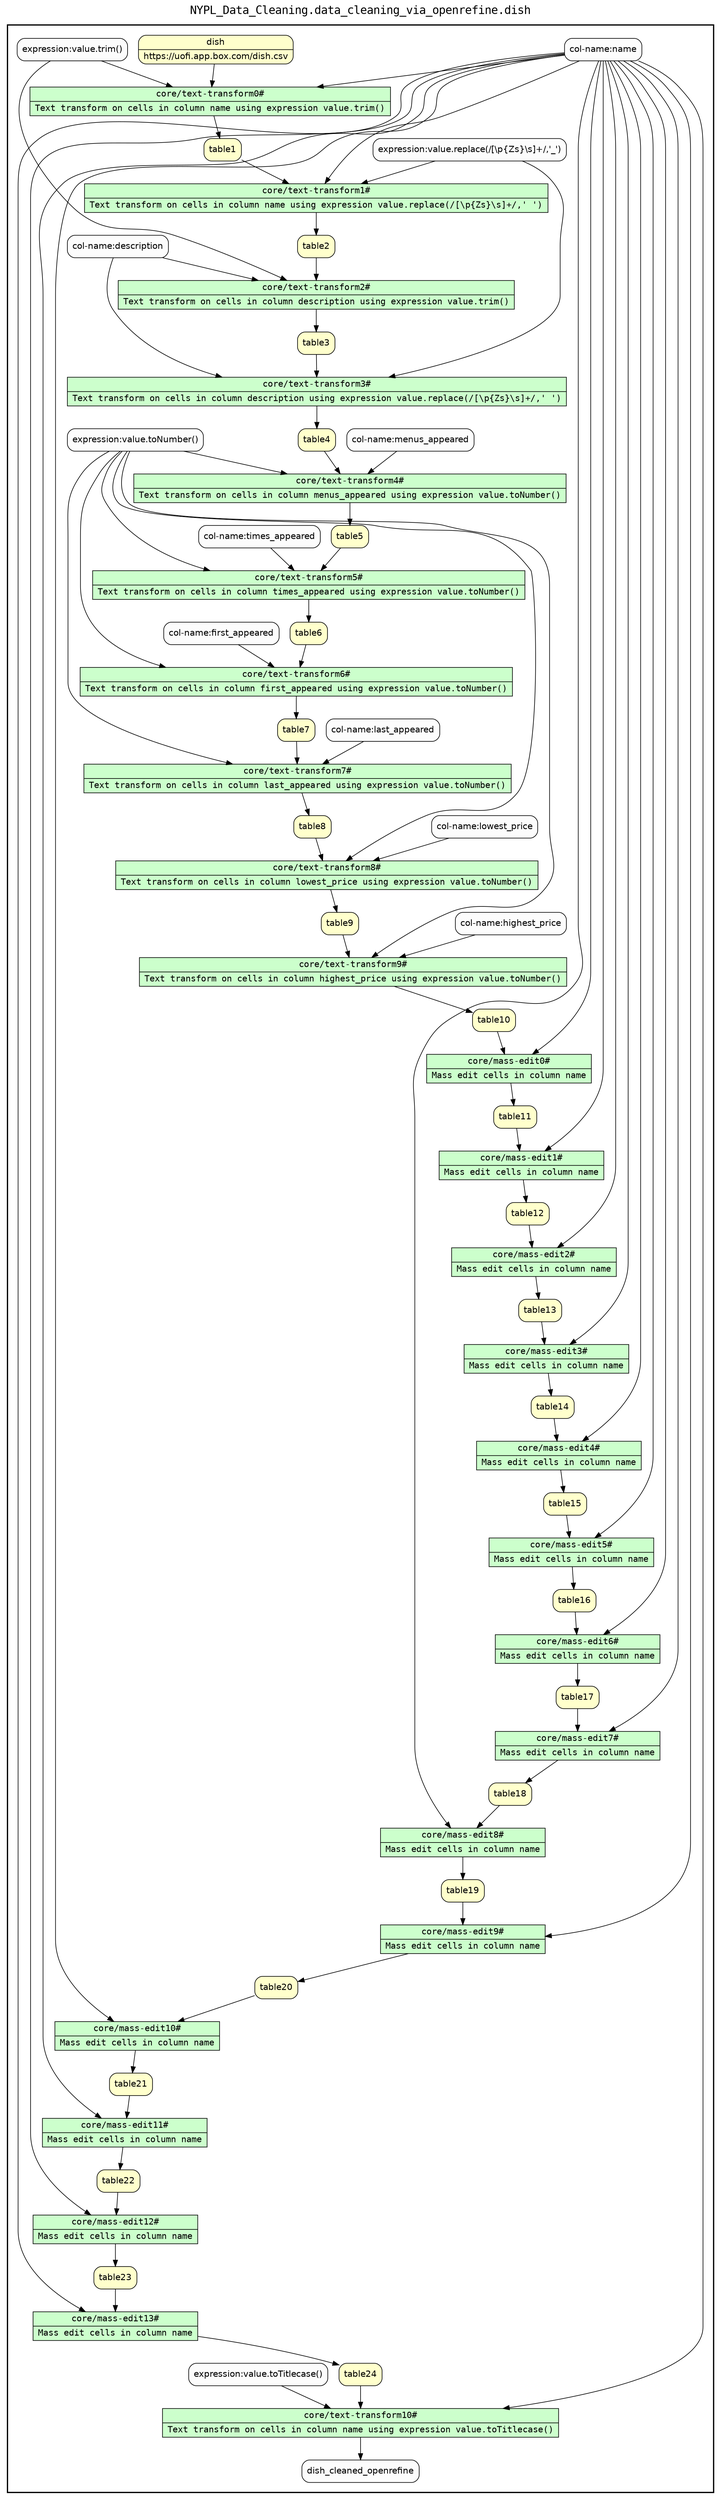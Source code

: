
/* Start of top-level graph */
digraph Workflow {
rankdir=TB

/* Title for graph */
fontname=Courier; fontsize=18; labelloc=t
label="NYPL_Data_Cleaning.data_cleaning_via_openrefine.dish"

/* Start of double cluster for drawing box around nodes in workflow */
subgraph cluster_workflow_box_outer { label=""; color=black; penwidth=2
subgraph cluster_workflow_box_inner { label=""; color=white

/* Style for nodes representing atomic programs in workflow */
node[shape=box style=filled fillcolor="#CCFFCC" peripheries=1 fontname=Courier]

/* Nodes representing atomic programs in workflow */
"core/text-transform0#" [shape=record rankdir=LR label="{<f0> core/text-transform0# |<f1> Text transform on cells in column name using expression value.trim()}"];
"core/text-transform1#" [shape=record rankdir=LR label="{<f0> core/text-transform1# |<f1> Text transform on cells in column name using expression value.replace(/[\\p\{Zs\}\\s]+/,' ')}"];
"core/text-transform2#" [shape=record rankdir=LR label="{<f0> core/text-transform2# |<f1> Text transform on cells in column description using expression value.trim()}"];
"core/text-transform3#" [shape=record rankdir=LR label="{<f0> core/text-transform3# |<f1> Text transform on cells in column description using expression value.replace(/[\\p\{Zs\}\\s]+/,' ')}"];
"core/text-transform4#" [shape=record rankdir=LR label="{<f0> core/text-transform4# |<f1> Text transform on cells in column menus_appeared using expression value.toNumber()}"];
"core/text-transform5#" [shape=record rankdir=LR label="{<f0> core/text-transform5# |<f1> Text transform on cells in column times_appeared using expression value.toNumber()}"];
"core/text-transform6#" [shape=record rankdir=LR label="{<f0> core/text-transform6# |<f1> Text transform on cells in column first_appeared using expression value.toNumber()}"];
"core/text-transform7#" [shape=record rankdir=LR label="{<f0> core/text-transform7# |<f1> Text transform on cells in column last_appeared using expression value.toNumber()}"];
"core/text-transform8#" [shape=record rankdir=LR label="{<f0> core/text-transform8# |<f1> Text transform on cells in column lowest_price using expression value.toNumber()}"];
"core/text-transform9#" [shape=record rankdir=LR label="{<f0> core/text-transform9# |<f1> Text transform on cells in column highest_price using expression value.toNumber()}"];
"core/mass-edit0#" [shape=record rankdir=LR label="{<f0> core/mass-edit0# |<f1> Mass edit cells in column name}"];
"core/mass-edit1#" [shape=record rankdir=LR label="{<f0> core/mass-edit1# |<f1> Mass edit cells in column name}"];
"core/mass-edit2#" [shape=record rankdir=LR label="{<f0> core/mass-edit2# |<f1> Mass edit cells in column name}"];
"core/mass-edit3#" [shape=record rankdir=LR label="{<f0> core/mass-edit3# |<f1> Mass edit cells in column name}"];
"core/mass-edit4#" [shape=record rankdir=LR label="{<f0> core/mass-edit4# |<f1> Mass edit cells in column name}"];
"core/mass-edit5#" [shape=record rankdir=LR label="{<f0> core/mass-edit5# |<f1> Mass edit cells in column name}"];
"core/mass-edit6#" [shape=record rankdir=LR label="{<f0> core/mass-edit6# |<f1> Mass edit cells in column name}"];
"core/mass-edit7#" [shape=record rankdir=LR label="{<f0> core/mass-edit7# |<f1> Mass edit cells in column name}"];
"core/mass-edit8#" [shape=record rankdir=LR label="{<f0> core/mass-edit8# |<f1> Mass edit cells in column name}"];
"core/mass-edit9#" [shape=record rankdir=LR label="{<f0> core/mass-edit9# |<f1> Mass edit cells in column name}"];
"core/mass-edit10#" [shape=record rankdir=LR label="{<f0> core/mass-edit10# |<f1> Mass edit cells in column name}"];
"core/mass-edit11#" [shape=record rankdir=LR label="{<f0> core/mass-edit11# |<f1> Mass edit cells in column name}"];
"core/mass-edit12#" [shape=record rankdir=LR label="{<f0> core/mass-edit12# |<f1> Mass edit cells in column name}"];
"core/mass-edit13#" [shape=record rankdir=LR label="{<f0> core/mass-edit13# |<f1> Mass edit cells in column name}"];
"core/text-transform10#" [shape=record rankdir=LR label="{<f0> core/text-transform10# |<f1> Text transform on cells in column name using expression value.toTitlecase()}"];

/* Style for nodes representing non-parameter data channels in workflow */
node[shape=box style="rounded,filled" fillcolor="#FFFFCC" peripheries=1 fontname=Helvetica]

/* Nodes for non-parameter data channels in workflow */
dish [shape=record rankdir=LR label="{<f0> dish |<f1> https\://uofi.app.box.com/dish.csv}"];
table1
table2
table3
table4
table5
table6
table7
table8
table9
table10
table11
table12
table13
table14
table15
table16
table17
table18
table19
table20
table21
table22
table23
table24

/* Style for nodes representing parameter channels in workflow */
node[shape=box style="rounded,filled" fillcolor="#FCFCFC" peripheries=1 fontname=Helvetica]

/* Nodes representing parameter channels in workflow */
"col-name:name"
"expression:value.trim()"
"expression:value.replace(/[\\p{Zs}\\s]+/,'_')"
"col-name:description"
"col-name:menus_appeared"
"expression:value.toNumber()"
"col-name:times_appeared"
"col-name:first_appeared"
"col-name:last_appeared"
"col-name:lowest_price"
"col-name:highest_price"
"expression:value.toTitlecase()"

/* Edges representing connections between programs and channels */
"core/text-transform0#" -> table1
"col-name:name" -> "core/text-transform0#"
"expression:value.trim()" -> "core/text-transform0#"
dish -> "core/text-transform0#"
"core/text-transform1#" -> table2
"col-name:name" -> "core/text-transform1#"
"expression:value.replace(/[\\p{Zs}\\s]+/,'_')" -> "core/text-transform1#"
table1 -> "core/text-transform1#"
"core/text-transform2#" -> table3
"col-name:description" -> "core/text-transform2#"
"expression:value.trim()" -> "core/text-transform2#"
table2 -> "core/text-transform2#"
"core/text-transform3#" -> table4
"col-name:description" -> "core/text-transform3#"
"expression:value.replace(/[\\p{Zs}\\s]+/,'_')" -> "core/text-transform3#"
table3 -> "core/text-transform3#"
"core/text-transform4#" -> table5
"col-name:menus_appeared" -> "core/text-transform4#"
"expression:value.toNumber()" -> "core/text-transform4#"
table4 -> "core/text-transform4#"
"core/text-transform5#" -> table6
"col-name:times_appeared" -> "core/text-transform5#"
"expression:value.toNumber()" -> "core/text-transform5#"
table5 -> "core/text-transform5#"
"core/text-transform6#" -> table7
"col-name:first_appeared" -> "core/text-transform6#"
"expression:value.toNumber()" -> "core/text-transform6#"
table6 -> "core/text-transform6#"
"core/text-transform7#" -> table8
"col-name:last_appeared" -> "core/text-transform7#"
"expression:value.toNumber()" -> "core/text-transform7#"
table7 -> "core/text-transform7#"
"core/text-transform8#" -> table9
"col-name:lowest_price" -> "core/text-transform8#"
"expression:value.toNumber()" -> "core/text-transform8#"
table8 -> "core/text-transform8#"
"core/text-transform9#" -> table10
"col-name:highest_price" -> "core/text-transform9#"
"expression:value.toNumber()" -> "core/text-transform9#"
table9 -> "core/text-transform9#"
"core/mass-edit0#" -> table11
"col-name:name" -> "core/mass-edit0#"
table10 -> "core/mass-edit0#"
"core/mass-edit1#" -> table12
"col-name:name" -> "core/mass-edit1#"
table11 -> "core/mass-edit1#"
"core/mass-edit2#" -> table13
"col-name:name" -> "core/mass-edit2#"
table12 -> "core/mass-edit2#"
"core/mass-edit3#" -> table14
"col-name:name" -> "core/mass-edit3#"
table13 -> "core/mass-edit3#"
"core/mass-edit4#" -> table15
"col-name:name" -> "core/mass-edit4#"
table14 -> "core/mass-edit4#"
"core/mass-edit5#" -> table16
"col-name:name" -> "core/mass-edit5#"
table15 -> "core/mass-edit5#"
"core/mass-edit6#" -> table17
"col-name:name" -> "core/mass-edit6#"
table16 -> "core/mass-edit6#"
"core/mass-edit7#" -> table18
"col-name:name" -> "core/mass-edit7#"
table17 -> "core/mass-edit7#"
"core/mass-edit8#" -> table19
"col-name:name" -> "core/mass-edit8#"
table18 -> "core/mass-edit8#"
"core/mass-edit9#" -> table20
"col-name:name" -> "core/mass-edit9#"
table19 -> "core/mass-edit9#"
"core/mass-edit10#" -> table21
"col-name:name" -> "core/mass-edit10#"
table20 -> "core/mass-edit10#"
"core/mass-edit11#" -> table22
"col-name:name" -> "core/mass-edit11#"
table21 -> "core/mass-edit11#"
"core/mass-edit12#" -> table23
"col-name:name" -> "core/mass-edit12#"
table22 -> "core/mass-edit12#"
"core/mass-edit13#" -> table24
"col-name:name" -> "core/mass-edit13#"
table23 -> "core/mass-edit13#"
"core/text-transform10#" -> dish_cleaned_openrefine
"col-name:name" -> "core/text-transform10#"
"expression:value.toTitlecase()" -> "core/text-transform10#"
table24 -> "core/text-transform10#"

/* End of double cluster for drawing box around nodes in workflow */
}}

/* End of top-level graph */
}
